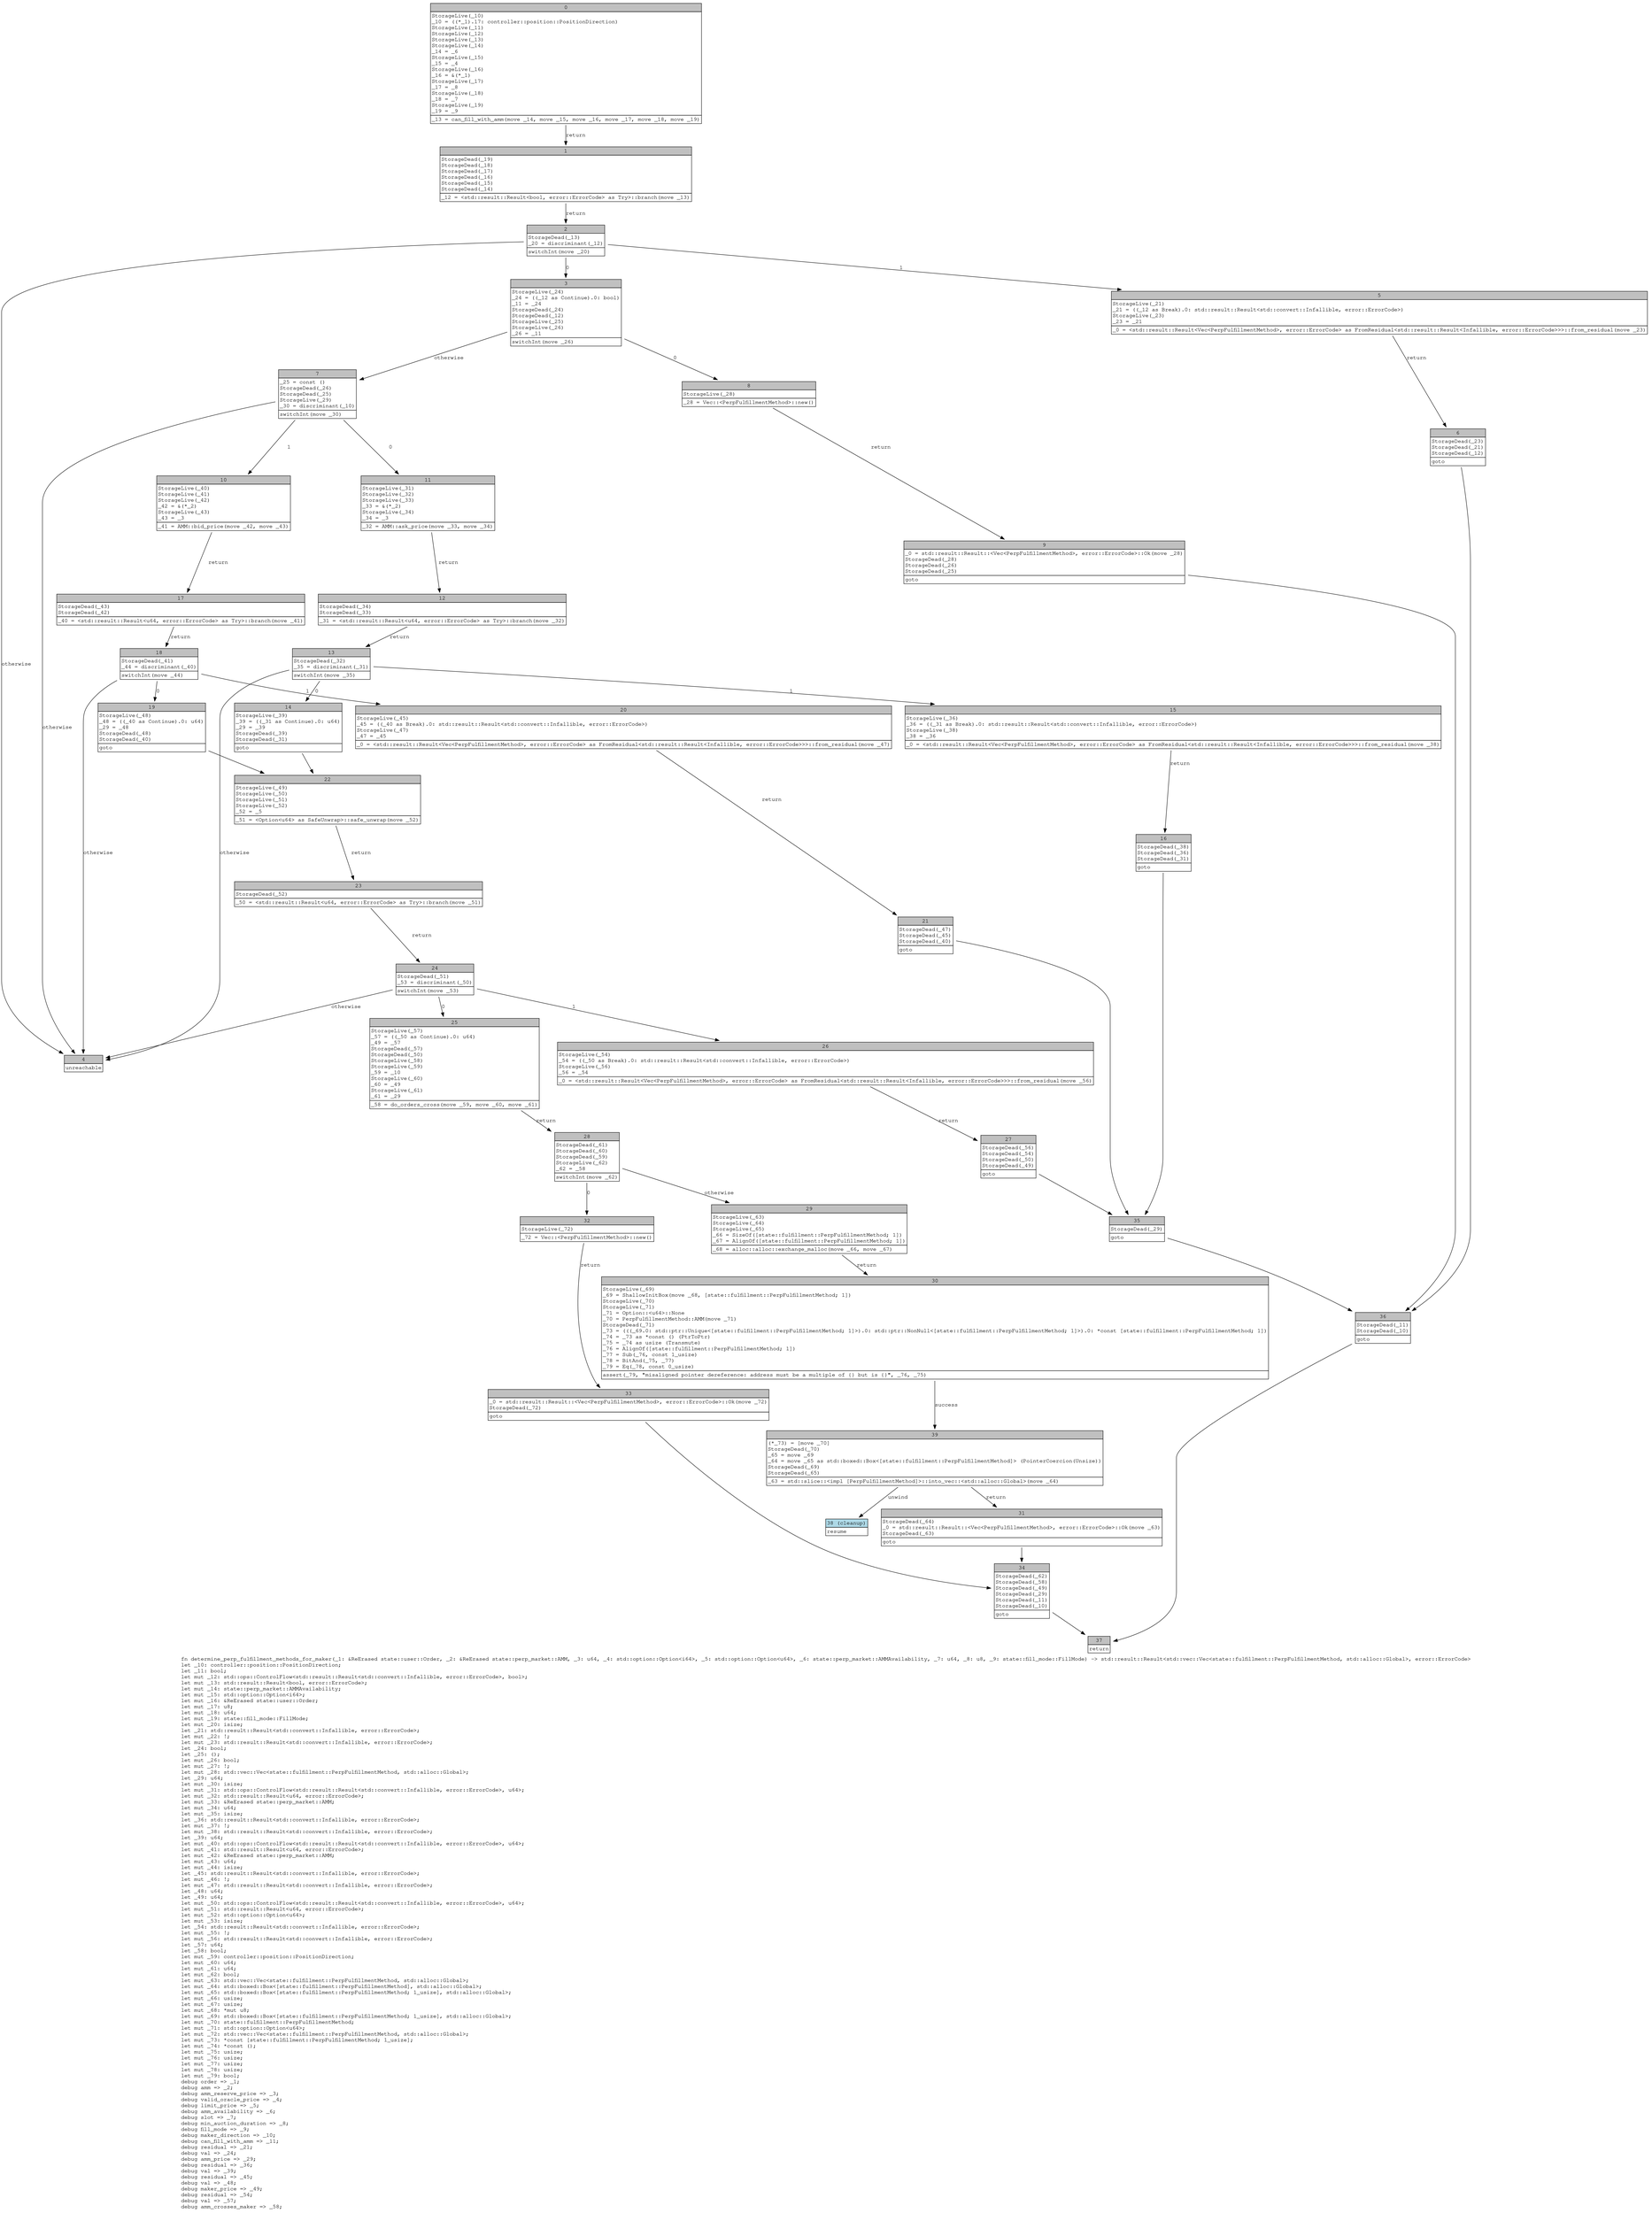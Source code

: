 digraph Mir_0_2280 {
    graph [fontname="Courier, monospace"];
    node [fontname="Courier, monospace"];
    edge [fontname="Courier, monospace"];
    label=<fn determine_perp_fulfillment_methods_for_maker(_1: &amp;ReErased state::user::Order, _2: &amp;ReErased state::perp_market::AMM, _3: u64, _4: std::option::Option&lt;i64&gt;, _5: std::option::Option&lt;u64&gt;, _6: state::perp_market::AMMAvailability, _7: u64, _8: u8, _9: state::fill_mode::FillMode) -&gt; std::result::Result&lt;std::vec::Vec&lt;state::fulfillment::PerpFulfillmentMethod, std::alloc::Global&gt;, error::ErrorCode&gt;<br align="left"/>let _10: controller::position::PositionDirection;<br align="left"/>let _11: bool;<br align="left"/>let mut _12: std::ops::ControlFlow&lt;std::result::Result&lt;std::convert::Infallible, error::ErrorCode&gt;, bool&gt;;<br align="left"/>let mut _13: std::result::Result&lt;bool, error::ErrorCode&gt;;<br align="left"/>let mut _14: state::perp_market::AMMAvailability;<br align="left"/>let mut _15: std::option::Option&lt;i64&gt;;<br align="left"/>let mut _16: &amp;ReErased state::user::Order;<br align="left"/>let mut _17: u8;<br align="left"/>let mut _18: u64;<br align="left"/>let mut _19: state::fill_mode::FillMode;<br align="left"/>let mut _20: isize;<br align="left"/>let _21: std::result::Result&lt;std::convert::Infallible, error::ErrorCode&gt;;<br align="left"/>let mut _22: !;<br align="left"/>let mut _23: std::result::Result&lt;std::convert::Infallible, error::ErrorCode&gt;;<br align="left"/>let _24: bool;<br align="left"/>let _25: ();<br align="left"/>let mut _26: bool;<br align="left"/>let mut _27: !;<br align="left"/>let mut _28: std::vec::Vec&lt;state::fulfillment::PerpFulfillmentMethod, std::alloc::Global&gt;;<br align="left"/>let _29: u64;<br align="left"/>let mut _30: isize;<br align="left"/>let mut _31: std::ops::ControlFlow&lt;std::result::Result&lt;std::convert::Infallible, error::ErrorCode&gt;, u64&gt;;<br align="left"/>let mut _32: std::result::Result&lt;u64, error::ErrorCode&gt;;<br align="left"/>let mut _33: &amp;ReErased state::perp_market::AMM;<br align="left"/>let mut _34: u64;<br align="left"/>let mut _35: isize;<br align="left"/>let _36: std::result::Result&lt;std::convert::Infallible, error::ErrorCode&gt;;<br align="left"/>let mut _37: !;<br align="left"/>let mut _38: std::result::Result&lt;std::convert::Infallible, error::ErrorCode&gt;;<br align="left"/>let _39: u64;<br align="left"/>let mut _40: std::ops::ControlFlow&lt;std::result::Result&lt;std::convert::Infallible, error::ErrorCode&gt;, u64&gt;;<br align="left"/>let mut _41: std::result::Result&lt;u64, error::ErrorCode&gt;;<br align="left"/>let mut _42: &amp;ReErased state::perp_market::AMM;<br align="left"/>let mut _43: u64;<br align="left"/>let mut _44: isize;<br align="left"/>let _45: std::result::Result&lt;std::convert::Infallible, error::ErrorCode&gt;;<br align="left"/>let mut _46: !;<br align="left"/>let mut _47: std::result::Result&lt;std::convert::Infallible, error::ErrorCode&gt;;<br align="left"/>let _48: u64;<br align="left"/>let _49: u64;<br align="left"/>let mut _50: std::ops::ControlFlow&lt;std::result::Result&lt;std::convert::Infallible, error::ErrorCode&gt;, u64&gt;;<br align="left"/>let mut _51: std::result::Result&lt;u64, error::ErrorCode&gt;;<br align="left"/>let mut _52: std::option::Option&lt;u64&gt;;<br align="left"/>let mut _53: isize;<br align="left"/>let _54: std::result::Result&lt;std::convert::Infallible, error::ErrorCode&gt;;<br align="left"/>let mut _55: !;<br align="left"/>let mut _56: std::result::Result&lt;std::convert::Infallible, error::ErrorCode&gt;;<br align="left"/>let _57: u64;<br align="left"/>let _58: bool;<br align="left"/>let mut _59: controller::position::PositionDirection;<br align="left"/>let mut _60: u64;<br align="left"/>let mut _61: u64;<br align="left"/>let mut _62: bool;<br align="left"/>let mut _63: std::vec::Vec&lt;state::fulfillment::PerpFulfillmentMethod, std::alloc::Global&gt;;<br align="left"/>let mut _64: std::boxed::Box&lt;[state::fulfillment::PerpFulfillmentMethod], std::alloc::Global&gt;;<br align="left"/>let mut _65: std::boxed::Box&lt;[state::fulfillment::PerpFulfillmentMethod; 1_usize], std::alloc::Global&gt;;<br align="left"/>let mut _66: usize;<br align="left"/>let mut _67: usize;<br align="left"/>let mut _68: *mut u8;<br align="left"/>let mut _69: std::boxed::Box&lt;[state::fulfillment::PerpFulfillmentMethod; 1_usize], std::alloc::Global&gt;;<br align="left"/>let mut _70: state::fulfillment::PerpFulfillmentMethod;<br align="left"/>let mut _71: std::option::Option&lt;u64&gt;;<br align="left"/>let mut _72: std::vec::Vec&lt;state::fulfillment::PerpFulfillmentMethod, std::alloc::Global&gt;;<br align="left"/>let mut _73: *const [state::fulfillment::PerpFulfillmentMethod; 1_usize];<br align="left"/>let mut _74: *const ();<br align="left"/>let mut _75: usize;<br align="left"/>let mut _76: usize;<br align="left"/>let mut _77: usize;<br align="left"/>let mut _78: usize;<br align="left"/>let mut _79: bool;<br align="left"/>debug order =&gt; _1;<br align="left"/>debug amm =&gt; _2;<br align="left"/>debug amm_reserve_price =&gt; _3;<br align="left"/>debug valid_oracle_price =&gt; _4;<br align="left"/>debug limit_price =&gt; _5;<br align="left"/>debug amm_availability =&gt; _6;<br align="left"/>debug slot =&gt; _7;<br align="left"/>debug min_auction_duration =&gt; _8;<br align="left"/>debug fill_mode =&gt; _9;<br align="left"/>debug maker_direction =&gt; _10;<br align="left"/>debug can_fill_with_amm =&gt; _11;<br align="left"/>debug residual =&gt; _21;<br align="left"/>debug val =&gt; _24;<br align="left"/>debug amm_price =&gt; _29;<br align="left"/>debug residual =&gt; _36;<br align="left"/>debug val =&gt; _39;<br align="left"/>debug residual =&gt; _45;<br align="left"/>debug val =&gt; _48;<br align="left"/>debug maker_price =&gt; _49;<br align="left"/>debug residual =&gt; _54;<br align="left"/>debug val =&gt; _57;<br align="left"/>debug amm_crosses_maker =&gt; _58;<br align="left"/>>;
    bb0__0_2280 [shape="none", label=<<table border="0" cellborder="1" cellspacing="0"><tr><td bgcolor="gray" align="center" colspan="1">0</td></tr><tr><td align="left" balign="left">StorageLive(_10)<br/>_10 = ((*_1).17: controller::position::PositionDirection)<br/>StorageLive(_11)<br/>StorageLive(_12)<br/>StorageLive(_13)<br/>StorageLive(_14)<br/>_14 = _6<br/>StorageLive(_15)<br/>_15 = _4<br/>StorageLive(_16)<br/>_16 = &amp;(*_1)<br/>StorageLive(_17)<br/>_17 = _8<br/>StorageLive(_18)<br/>_18 = _7<br/>StorageLive(_19)<br/>_19 = _9<br/></td></tr><tr><td align="left">_13 = can_fill_with_amm(move _14, move _15, move _16, move _17, move _18, move _19)</td></tr></table>>];
    bb1__0_2280 [shape="none", label=<<table border="0" cellborder="1" cellspacing="0"><tr><td bgcolor="gray" align="center" colspan="1">1</td></tr><tr><td align="left" balign="left">StorageDead(_19)<br/>StorageDead(_18)<br/>StorageDead(_17)<br/>StorageDead(_16)<br/>StorageDead(_15)<br/>StorageDead(_14)<br/></td></tr><tr><td align="left">_12 = &lt;std::result::Result&lt;bool, error::ErrorCode&gt; as Try&gt;::branch(move _13)</td></tr></table>>];
    bb2__0_2280 [shape="none", label=<<table border="0" cellborder="1" cellspacing="0"><tr><td bgcolor="gray" align="center" colspan="1">2</td></tr><tr><td align="left" balign="left">StorageDead(_13)<br/>_20 = discriminant(_12)<br/></td></tr><tr><td align="left">switchInt(move _20)</td></tr></table>>];
    bb3__0_2280 [shape="none", label=<<table border="0" cellborder="1" cellspacing="0"><tr><td bgcolor="gray" align="center" colspan="1">3</td></tr><tr><td align="left" balign="left">StorageLive(_24)<br/>_24 = ((_12 as Continue).0: bool)<br/>_11 = _24<br/>StorageDead(_24)<br/>StorageDead(_12)<br/>StorageLive(_25)<br/>StorageLive(_26)<br/>_26 = _11<br/></td></tr><tr><td align="left">switchInt(move _26)</td></tr></table>>];
    bb4__0_2280 [shape="none", label=<<table border="0" cellborder="1" cellspacing="0"><tr><td bgcolor="gray" align="center" colspan="1">4</td></tr><tr><td align="left">unreachable</td></tr></table>>];
    bb5__0_2280 [shape="none", label=<<table border="0" cellborder="1" cellspacing="0"><tr><td bgcolor="gray" align="center" colspan="1">5</td></tr><tr><td align="left" balign="left">StorageLive(_21)<br/>_21 = ((_12 as Break).0: std::result::Result&lt;std::convert::Infallible, error::ErrorCode&gt;)<br/>StorageLive(_23)<br/>_23 = _21<br/></td></tr><tr><td align="left">_0 = &lt;std::result::Result&lt;Vec&lt;PerpFulfillmentMethod&gt;, error::ErrorCode&gt; as FromResidual&lt;std::result::Result&lt;Infallible, error::ErrorCode&gt;&gt;&gt;::from_residual(move _23)</td></tr></table>>];
    bb6__0_2280 [shape="none", label=<<table border="0" cellborder="1" cellspacing="0"><tr><td bgcolor="gray" align="center" colspan="1">6</td></tr><tr><td align="left" balign="left">StorageDead(_23)<br/>StorageDead(_21)<br/>StorageDead(_12)<br/></td></tr><tr><td align="left">goto</td></tr></table>>];
    bb7__0_2280 [shape="none", label=<<table border="0" cellborder="1" cellspacing="0"><tr><td bgcolor="gray" align="center" colspan="1">7</td></tr><tr><td align="left" balign="left">_25 = const ()<br/>StorageDead(_26)<br/>StorageDead(_25)<br/>StorageLive(_29)<br/>_30 = discriminant(_10)<br/></td></tr><tr><td align="left">switchInt(move _30)</td></tr></table>>];
    bb8__0_2280 [shape="none", label=<<table border="0" cellborder="1" cellspacing="0"><tr><td bgcolor="gray" align="center" colspan="1">8</td></tr><tr><td align="left" balign="left">StorageLive(_28)<br/></td></tr><tr><td align="left">_28 = Vec::&lt;PerpFulfillmentMethod&gt;::new()</td></tr></table>>];
    bb9__0_2280 [shape="none", label=<<table border="0" cellborder="1" cellspacing="0"><tr><td bgcolor="gray" align="center" colspan="1">9</td></tr><tr><td align="left" balign="left">_0 = std::result::Result::&lt;Vec&lt;PerpFulfillmentMethod&gt;, error::ErrorCode&gt;::Ok(move _28)<br/>StorageDead(_28)<br/>StorageDead(_26)<br/>StorageDead(_25)<br/></td></tr><tr><td align="left">goto</td></tr></table>>];
    bb10__0_2280 [shape="none", label=<<table border="0" cellborder="1" cellspacing="0"><tr><td bgcolor="gray" align="center" colspan="1">10</td></tr><tr><td align="left" balign="left">StorageLive(_40)<br/>StorageLive(_41)<br/>StorageLive(_42)<br/>_42 = &amp;(*_2)<br/>StorageLive(_43)<br/>_43 = _3<br/></td></tr><tr><td align="left">_41 = AMM::bid_price(move _42, move _43)</td></tr></table>>];
    bb11__0_2280 [shape="none", label=<<table border="0" cellborder="1" cellspacing="0"><tr><td bgcolor="gray" align="center" colspan="1">11</td></tr><tr><td align="left" balign="left">StorageLive(_31)<br/>StorageLive(_32)<br/>StorageLive(_33)<br/>_33 = &amp;(*_2)<br/>StorageLive(_34)<br/>_34 = _3<br/></td></tr><tr><td align="left">_32 = AMM::ask_price(move _33, move _34)</td></tr></table>>];
    bb12__0_2280 [shape="none", label=<<table border="0" cellborder="1" cellspacing="0"><tr><td bgcolor="gray" align="center" colspan="1">12</td></tr><tr><td align="left" balign="left">StorageDead(_34)<br/>StorageDead(_33)<br/></td></tr><tr><td align="left">_31 = &lt;std::result::Result&lt;u64, error::ErrorCode&gt; as Try&gt;::branch(move _32)</td></tr></table>>];
    bb13__0_2280 [shape="none", label=<<table border="0" cellborder="1" cellspacing="0"><tr><td bgcolor="gray" align="center" colspan="1">13</td></tr><tr><td align="left" balign="left">StorageDead(_32)<br/>_35 = discriminant(_31)<br/></td></tr><tr><td align="left">switchInt(move _35)</td></tr></table>>];
    bb14__0_2280 [shape="none", label=<<table border="0" cellborder="1" cellspacing="0"><tr><td bgcolor="gray" align="center" colspan="1">14</td></tr><tr><td align="left" balign="left">StorageLive(_39)<br/>_39 = ((_31 as Continue).0: u64)<br/>_29 = _39<br/>StorageDead(_39)<br/>StorageDead(_31)<br/></td></tr><tr><td align="left">goto</td></tr></table>>];
    bb15__0_2280 [shape="none", label=<<table border="0" cellborder="1" cellspacing="0"><tr><td bgcolor="gray" align="center" colspan="1">15</td></tr><tr><td align="left" balign="left">StorageLive(_36)<br/>_36 = ((_31 as Break).0: std::result::Result&lt;std::convert::Infallible, error::ErrorCode&gt;)<br/>StorageLive(_38)<br/>_38 = _36<br/></td></tr><tr><td align="left">_0 = &lt;std::result::Result&lt;Vec&lt;PerpFulfillmentMethod&gt;, error::ErrorCode&gt; as FromResidual&lt;std::result::Result&lt;Infallible, error::ErrorCode&gt;&gt;&gt;::from_residual(move _38)</td></tr></table>>];
    bb16__0_2280 [shape="none", label=<<table border="0" cellborder="1" cellspacing="0"><tr><td bgcolor="gray" align="center" colspan="1">16</td></tr><tr><td align="left" balign="left">StorageDead(_38)<br/>StorageDead(_36)<br/>StorageDead(_31)<br/></td></tr><tr><td align="left">goto</td></tr></table>>];
    bb17__0_2280 [shape="none", label=<<table border="0" cellborder="1" cellspacing="0"><tr><td bgcolor="gray" align="center" colspan="1">17</td></tr><tr><td align="left" balign="left">StorageDead(_43)<br/>StorageDead(_42)<br/></td></tr><tr><td align="left">_40 = &lt;std::result::Result&lt;u64, error::ErrorCode&gt; as Try&gt;::branch(move _41)</td></tr></table>>];
    bb18__0_2280 [shape="none", label=<<table border="0" cellborder="1" cellspacing="0"><tr><td bgcolor="gray" align="center" colspan="1">18</td></tr><tr><td align="left" balign="left">StorageDead(_41)<br/>_44 = discriminant(_40)<br/></td></tr><tr><td align="left">switchInt(move _44)</td></tr></table>>];
    bb19__0_2280 [shape="none", label=<<table border="0" cellborder="1" cellspacing="0"><tr><td bgcolor="gray" align="center" colspan="1">19</td></tr><tr><td align="left" balign="left">StorageLive(_48)<br/>_48 = ((_40 as Continue).0: u64)<br/>_29 = _48<br/>StorageDead(_48)<br/>StorageDead(_40)<br/></td></tr><tr><td align="left">goto</td></tr></table>>];
    bb20__0_2280 [shape="none", label=<<table border="0" cellborder="1" cellspacing="0"><tr><td bgcolor="gray" align="center" colspan="1">20</td></tr><tr><td align="left" balign="left">StorageLive(_45)<br/>_45 = ((_40 as Break).0: std::result::Result&lt;std::convert::Infallible, error::ErrorCode&gt;)<br/>StorageLive(_47)<br/>_47 = _45<br/></td></tr><tr><td align="left">_0 = &lt;std::result::Result&lt;Vec&lt;PerpFulfillmentMethod&gt;, error::ErrorCode&gt; as FromResidual&lt;std::result::Result&lt;Infallible, error::ErrorCode&gt;&gt;&gt;::from_residual(move _47)</td></tr></table>>];
    bb21__0_2280 [shape="none", label=<<table border="0" cellborder="1" cellspacing="0"><tr><td bgcolor="gray" align="center" colspan="1">21</td></tr><tr><td align="left" balign="left">StorageDead(_47)<br/>StorageDead(_45)<br/>StorageDead(_40)<br/></td></tr><tr><td align="left">goto</td></tr></table>>];
    bb22__0_2280 [shape="none", label=<<table border="0" cellborder="1" cellspacing="0"><tr><td bgcolor="gray" align="center" colspan="1">22</td></tr><tr><td align="left" balign="left">StorageLive(_49)<br/>StorageLive(_50)<br/>StorageLive(_51)<br/>StorageLive(_52)<br/>_52 = _5<br/></td></tr><tr><td align="left">_51 = &lt;Option&lt;u64&gt; as SafeUnwrap&gt;::safe_unwrap(move _52)</td></tr></table>>];
    bb23__0_2280 [shape="none", label=<<table border="0" cellborder="1" cellspacing="0"><tr><td bgcolor="gray" align="center" colspan="1">23</td></tr><tr><td align="left" balign="left">StorageDead(_52)<br/></td></tr><tr><td align="left">_50 = &lt;std::result::Result&lt;u64, error::ErrorCode&gt; as Try&gt;::branch(move _51)</td></tr></table>>];
    bb24__0_2280 [shape="none", label=<<table border="0" cellborder="1" cellspacing="0"><tr><td bgcolor="gray" align="center" colspan="1">24</td></tr><tr><td align="left" balign="left">StorageDead(_51)<br/>_53 = discriminant(_50)<br/></td></tr><tr><td align="left">switchInt(move _53)</td></tr></table>>];
    bb25__0_2280 [shape="none", label=<<table border="0" cellborder="1" cellspacing="0"><tr><td bgcolor="gray" align="center" colspan="1">25</td></tr><tr><td align="left" balign="left">StorageLive(_57)<br/>_57 = ((_50 as Continue).0: u64)<br/>_49 = _57<br/>StorageDead(_57)<br/>StorageDead(_50)<br/>StorageLive(_58)<br/>StorageLive(_59)<br/>_59 = _10<br/>StorageLive(_60)<br/>_60 = _49<br/>StorageLive(_61)<br/>_61 = _29<br/></td></tr><tr><td align="left">_58 = do_orders_cross(move _59, move _60, move _61)</td></tr></table>>];
    bb26__0_2280 [shape="none", label=<<table border="0" cellborder="1" cellspacing="0"><tr><td bgcolor="gray" align="center" colspan="1">26</td></tr><tr><td align="left" balign="left">StorageLive(_54)<br/>_54 = ((_50 as Break).0: std::result::Result&lt;std::convert::Infallible, error::ErrorCode&gt;)<br/>StorageLive(_56)<br/>_56 = _54<br/></td></tr><tr><td align="left">_0 = &lt;std::result::Result&lt;Vec&lt;PerpFulfillmentMethod&gt;, error::ErrorCode&gt; as FromResidual&lt;std::result::Result&lt;Infallible, error::ErrorCode&gt;&gt;&gt;::from_residual(move _56)</td></tr></table>>];
    bb27__0_2280 [shape="none", label=<<table border="0" cellborder="1" cellspacing="0"><tr><td bgcolor="gray" align="center" colspan="1">27</td></tr><tr><td align="left" balign="left">StorageDead(_56)<br/>StorageDead(_54)<br/>StorageDead(_50)<br/>StorageDead(_49)<br/></td></tr><tr><td align="left">goto</td></tr></table>>];
    bb28__0_2280 [shape="none", label=<<table border="0" cellborder="1" cellspacing="0"><tr><td bgcolor="gray" align="center" colspan="1">28</td></tr><tr><td align="left" balign="left">StorageDead(_61)<br/>StorageDead(_60)<br/>StorageDead(_59)<br/>StorageLive(_62)<br/>_62 = _58<br/></td></tr><tr><td align="left">switchInt(move _62)</td></tr></table>>];
    bb29__0_2280 [shape="none", label=<<table border="0" cellborder="1" cellspacing="0"><tr><td bgcolor="gray" align="center" colspan="1">29</td></tr><tr><td align="left" balign="left">StorageLive(_63)<br/>StorageLive(_64)<br/>StorageLive(_65)<br/>_66 = SizeOf([state::fulfillment::PerpFulfillmentMethod; 1])<br/>_67 = AlignOf([state::fulfillment::PerpFulfillmentMethod; 1])<br/></td></tr><tr><td align="left">_68 = alloc::alloc::exchange_malloc(move _66, move _67)</td></tr></table>>];
    bb30__0_2280 [shape="none", label=<<table border="0" cellborder="1" cellspacing="0"><tr><td bgcolor="gray" align="center" colspan="1">30</td></tr><tr><td align="left" balign="left">StorageLive(_69)<br/>_69 = ShallowInitBox(move _68, [state::fulfillment::PerpFulfillmentMethod; 1])<br/>StorageLive(_70)<br/>StorageLive(_71)<br/>_71 = Option::&lt;u64&gt;::None<br/>_70 = PerpFulfillmentMethod::AMM(move _71)<br/>StorageDead(_71)<br/>_73 = (((_69.0: std::ptr::Unique&lt;[state::fulfillment::PerpFulfillmentMethod; 1]&gt;).0: std::ptr::NonNull&lt;[state::fulfillment::PerpFulfillmentMethod; 1]&gt;).0: *const [state::fulfillment::PerpFulfillmentMethod; 1])<br/>_74 = _73 as *const () (PtrToPtr)<br/>_75 = _74 as usize (Transmute)<br/>_76 = AlignOf([state::fulfillment::PerpFulfillmentMethod; 1])<br/>_77 = Sub(_76, const 1_usize)<br/>_78 = BitAnd(_75, _77)<br/>_79 = Eq(_78, const 0_usize)<br/></td></tr><tr><td align="left">assert(_79, &quot;misaligned pointer dereference: address must be a multiple of {} but is {}&quot;, _76, _75)</td></tr></table>>];
    bb31__0_2280 [shape="none", label=<<table border="0" cellborder="1" cellspacing="0"><tr><td bgcolor="gray" align="center" colspan="1">31</td></tr><tr><td align="left" balign="left">StorageDead(_64)<br/>_0 = std::result::Result::&lt;Vec&lt;PerpFulfillmentMethod&gt;, error::ErrorCode&gt;::Ok(move _63)<br/>StorageDead(_63)<br/></td></tr><tr><td align="left">goto</td></tr></table>>];
    bb32__0_2280 [shape="none", label=<<table border="0" cellborder="1" cellspacing="0"><tr><td bgcolor="gray" align="center" colspan="1">32</td></tr><tr><td align="left" balign="left">StorageLive(_72)<br/></td></tr><tr><td align="left">_72 = Vec::&lt;PerpFulfillmentMethod&gt;::new()</td></tr></table>>];
    bb33__0_2280 [shape="none", label=<<table border="0" cellborder="1" cellspacing="0"><tr><td bgcolor="gray" align="center" colspan="1">33</td></tr><tr><td align="left" balign="left">_0 = std::result::Result::&lt;Vec&lt;PerpFulfillmentMethod&gt;, error::ErrorCode&gt;::Ok(move _72)<br/>StorageDead(_72)<br/></td></tr><tr><td align="left">goto</td></tr></table>>];
    bb34__0_2280 [shape="none", label=<<table border="0" cellborder="1" cellspacing="0"><tr><td bgcolor="gray" align="center" colspan="1">34</td></tr><tr><td align="left" balign="left">StorageDead(_62)<br/>StorageDead(_58)<br/>StorageDead(_49)<br/>StorageDead(_29)<br/>StorageDead(_11)<br/>StorageDead(_10)<br/></td></tr><tr><td align="left">goto</td></tr></table>>];
    bb35__0_2280 [shape="none", label=<<table border="0" cellborder="1" cellspacing="0"><tr><td bgcolor="gray" align="center" colspan="1">35</td></tr><tr><td align="left" balign="left">StorageDead(_29)<br/></td></tr><tr><td align="left">goto</td></tr></table>>];
    bb36__0_2280 [shape="none", label=<<table border="0" cellborder="1" cellspacing="0"><tr><td bgcolor="gray" align="center" colspan="1">36</td></tr><tr><td align="left" balign="left">StorageDead(_11)<br/>StorageDead(_10)<br/></td></tr><tr><td align="left">goto</td></tr></table>>];
    bb37__0_2280 [shape="none", label=<<table border="0" cellborder="1" cellspacing="0"><tr><td bgcolor="gray" align="center" colspan="1">37</td></tr><tr><td align="left">return</td></tr></table>>];
    bb38__0_2280 [shape="none", label=<<table border="0" cellborder="1" cellspacing="0"><tr><td bgcolor="lightblue" align="center" colspan="1">38 (cleanup)</td></tr><tr><td align="left">resume</td></tr></table>>];
    bb39__0_2280 [shape="none", label=<<table border="0" cellborder="1" cellspacing="0"><tr><td bgcolor="gray" align="center" colspan="1">39</td></tr><tr><td align="left" balign="left">(*_73) = [move _70]<br/>StorageDead(_70)<br/>_65 = move _69<br/>_64 = move _65 as std::boxed::Box&lt;[state::fulfillment::PerpFulfillmentMethod]&gt; (PointerCoercion(Unsize))<br/>StorageDead(_69)<br/>StorageDead(_65)<br/></td></tr><tr><td align="left">_63 = std::slice::&lt;impl [PerpFulfillmentMethod]&gt;::into_vec::&lt;std::alloc::Global&gt;(move _64)</td></tr></table>>];
    bb0__0_2280 -> bb1__0_2280 [label="return"];
    bb1__0_2280 -> bb2__0_2280 [label="return"];
    bb2__0_2280 -> bb3__0_2280 [label="0"];
    bb2__0_2280 -> bb5__0_2280 [label="1"];
    bb2__0_2280 -> bb4__0_2280 [label="otherwise"];
    bb3__0_2280 -> bb8__0_2280 [label="0"];
    bb3__0_2280 -> bb7__0_2280 [label="otherwise"];
    bb5__0_2280 -> bb6__0_2280 [label="return"];
    bb6__0_2280 -> bb36__0_2280 [label=""];
    bb7__0_2280 -> bb11__0_2280 [label="0"];
    bb7__0_2280 -> bb10__0_2280 [label="1"];
    bb7__0_2280 -> bb4__0_2280 [label="otherwise"];
    bb8__0_2280 -> bb9__0_2280 [label="return"];
    bb9__0_2280 -> bb36__0_2280 [label=""];
    bb10__0_2280 -> bb17__0_2280 [label="return"];
    bb11__0_2280 -> bb12__0_2280 [label="return"];
    bb12__0_2280 -> bb13__0_2280 [label="return"];
    bb13__0_2280 -> bb14__0_2280 [label="0"];
    bb13__0_2280 -> bb15__0_2280 [label="1"];
    bb13__0_2280 -> bb4__0_2280 [label="otherwise"];
    bb14__0_2280 -> bb22__0_2280 [label=""];
    bb15__0_2280 -> bb16__0_2280 [label="return"];
    bb16__0_2280 -> bb35__0_2280 [label=""];
    bb17__0_2280 -> bb18__0_2280 [label="return"];
    bb18__0_2280 -> bb19__0_2280 [label="0"];
    bb18__0_2280 -> bb20__0_2280 [label="1"];
    bb18__0_2280 -> bb4__0_2280 [label="otherwise"];
    bb19__0_2280 -> bb22__0_2280 [label=""];
    bb20__0_2280 -> bb21__0_2280 [label="return"];
    bb21__0_2280 -> bb35__0_2280 [label=""];
    bb22__0_2280 -> bb23__0_2280 [label="return"];
    bb23__0_2280 -> bb24__0_2280 [label="return"];
    bb24__0_2280 -> bb25__0_2280 [label="0"];
    bb24__0_2280 -> bb26__0_2280 [label="1"];
    bb24__0_2280 -> bb4__0_2280 [label="otherwise"];
    bb25__0_2280 -> bb28__0_2280 [label="return"];
    bb26__0_2280 -> bb27__0_2280 [label="return"];
    bb27__0_2280 -> bb35__0_2280 [label=""];
    bb28__0_2280 -> bb32__0_2280 [label="0"];
    bb28__0_2280 -> bb29__0_2280 [label="otherwise"];
    bb29__0_2280 -> bb30__0_2280 [label="return"];
    bb30__0_2280 -> bb39__0_2280 [label="success"];
    bb31__0_2280 -> bb34__0_2280 [label=""];
    bb32__0_2280 -> bb33__0_2280 [label="return"];
    bb33__0_2280 -> bb34__0_2280 [label=""];
    bb34__0_2280 -> bb37__0_2280 [label=""];
    bb35__0_2280 -> bb36__0_2280 [label=""];
    bb36__0_2280 -> bb37__0_2280 [label=""];
    bb39__0_2280 -> bb31__0_2280 [label="return"];
    bb39__0_2280 -> bb38__0_2280 [label="unwind"];
}
